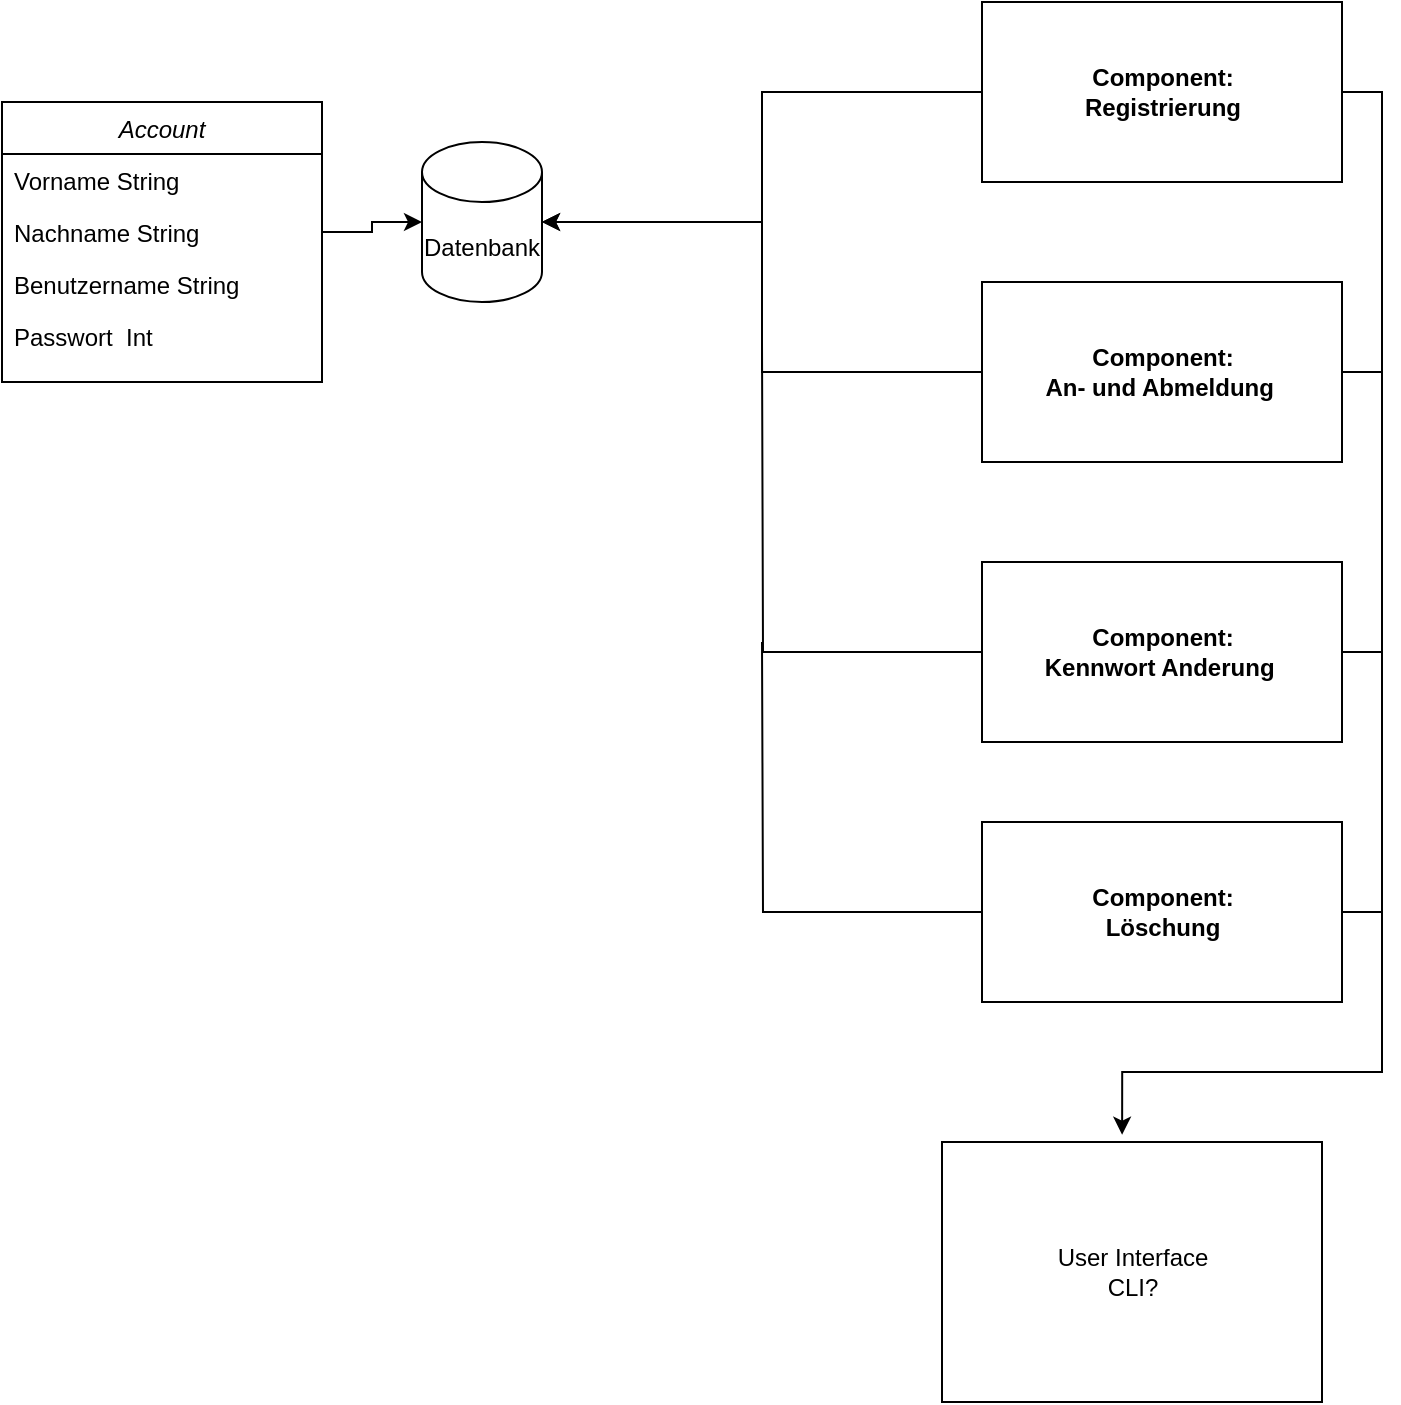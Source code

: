 <mxfile version="20.5.3" type="github">
  <diagram id="C5RBs43oDa-KdzZeNtuy" name="Page-1">
    <mxGraphModel dx="1185" dy="662" grid="1" gridSize="10" guides="1" tooltips="1" connect="1" arrows="1" fold="1" page="1" pageScale="1" pageWidth="827" pageHeight="1169" math="0" shadow="0">
      <root>
        <mxCell id="WIyWlLk6GJQsqaUBKTNV-0" />
        <mxCell id="WIyWlLk6GJQsqaUBKTNV-1" parent="WIyWlLk6GJQsqaUBKTNV-0" />
        <mxCell id="1GGLRnujRTOvus4_LWlW-0" value="Account" style="swimlane;fontStyle=2;align=center;verticalAlign=top;childLayout=stackLayout;horizontal=1;startSize=26;horizontalStack=0;resizeParent=1;resizeLast=0;collapsible=1;marginBottom=0;rounded=0;shadow=0;strokeWidth=1;" vertex="1" parent="WIyWlLk6GJQsqaUBKTNV-1">
          <mxGeometry x="20" y="100" width="160" height="140" as="geometry">
            <mxRectangle x="230" y="140" width="160" height="26" as="alternateBounds" />
          </mxGeometry>
        </mxCell>
        <mxCell id="1GGLRnujRTOvus4_LWlW-1" value="Vorname String" style="text;align=left;verticalAlign=top;spacingLeft=4;spacingRight=4;overflow=hidden;rotatable=0;points=[[0,0.5],[1,0.5]];portConstraint=eastwest;" vertex="1" parent="1GGLRnujRTOvus4_LWlW-0">
          <mxGeometry y="26" width="160" height="26" as="geometry" />
        </mxCell>
        <mxCell id="1GGLRnujRTOvus4_LWlW-2" value="Nachname String&#xa;" style="text;align=left;verticalAlign=top;spacingLeft=4;spacingRight=4;overflow=hidden;rotatable=0;points=[[0,0.5],[1,0.5]];portConstraint=eastwest;rounded=0;shadow=0;html=0;" vertex="1" parent="1GGLRnujRTOvus4_LWlW-0">
          <mxGeometry y="52" width="160" height="26" as="geometry" />
        </mxCell>
        <mxCell id="1GGLRnujRTOvus4_LWlW-3" value="Benutzername String" style="text;align=left;verticalAlign=top;spacingLeft=4;spacingRight=4;overflow=hidden;rotatable=0;points=[[0,0.5],[1,0.5]];portConstraint=eastwest;rounded=0;shadow=0;html=0;" vertex="1" parent="1GGLRnujRTOvus4_LWlW-0">
          <mxGeometry y="78" width="160" height="26" as="geometry" />
        </mxCell>
        <mxCell id="1GGLRnujRTOvus4_LWlW-12" value="Passwort  Int" style="text;align=left;verticalAlign=top;spacingLeft=4;spacingRight=4;overflow=hidden;rotatable=0;points=[[0,0.5],[1,0.5]];portConstraint=eastwest;rounded=0;shadow=0;html=0;" vertex="1" parent="1GGLRnujRTOvus4_LWlW-0">
          <mxGeometry y="104" width="160" height="26" as="geometry" />
        </mxCell>
        <mxCell id="1GGLRnujRTOvus4_LWlW-19" style="edgeStyle=orthogonalEdgeStyle;rounded=0;orthogonalLoop=1;jettySize=auto;html=1;entryX=1;entryY=0.5;entryDx=0;entryDy=0;entryPerimeter=0;" edge="1" parent="WIyWlLk6GJQsqaUBKTNV-1" source="1GGLRnujRTOvus4_LWlW-15" target="1GGLRnujRTOvus4_LWlW-17">
          <mxGeometry relative="1" as="geometry" />
        </mxCell>
        <mxCell id="1GGLRnujRTOvus4_LWlW-26" style="edgeStyle=orthogonalEdgeStyle;rounded=0;orthogonalLoop=1;jettySize=auto;html=1;exitX=1;exitY=0.5;exitDx=0;exitDy=0;endArrow=none;endFill=0;entryX=1;entryY=0.5;entryDx=0;entryDy=0;" edge="1" parent="WIyWlLk6GJQsqaUBKTNV-1" source="1GGLRnujRTOvus4_LWlW-15" target="1GGLRnujRTOvus4_LWlW-22">
          <mxGeometry relative="1" as="geometry">
            <mxPoint x="730" y="510" as="targetPoint" />
          </mxGeometry>
        </mxCell>
        <mxCell id="1GGLRnujRTOvus4_LWlW-15" value="&lt;b&gt;Component:&lt;br&gt;Registrierung&lt;br&gt;&lt;/b&gt;" style="html=1;dropTarget=0;" vertex="1" parent="WIyWlLk6GJQsqaUBKTNV-1">
          <mxGeometry x="510" y="50" width="180" height="90" as="geometry" />
        </mxCell>
        <mxCell id="1GGLRnujRTOvus4_LWlW-17" value="Datenbank" style="shape=cylinder3;whiteSpace=wrap;html=1;boundedLbl=1;backgroundOutline=1;size=15;" vertex="1" parent="WIyWlLk6GJQsqaUBKTNV-1">
          <mxGeometry x="230" y="120" width="60" height="80" as="geometry" />
        </mxCell>
        <mxCell id="1GGLRnujRTOvus4_LWlW-18" style="edgeStyle=orthogonalEdgeStyle;rounded=0;orthogonalLoop=1;jettySize=auto;html=1;exitX=1;exitY=0.5;exitDx=0;exitDy=0;entryX=0;entryY=0.5;entryDx=0;entryDy=0;entryPerimeter=0;" edge="1" parent="WIyWlLk6GJQsqaUBKTNV-1" source="1GGLRnujRTOvus4_LWlW-2" target="1GGLRnujRTOvus4_LWlW-17">
          <mxGeometry relative="1" as="geometry" />
        </mxCell>
        <mxCell id="1GGLRnujRTOvus4_LWlW-23" style="edgeStyle=orthogonalEdgeStyle;rounded=0;orthogonalLoop=1;jettySize=auto;html=1;entryX=1;entryY=0.5;entryDx=0;entryDy=0;entryPerimeter=0;" edge="1" parent="WIyWlLk6GJQsqaUBKTNV-1" source="1GGLRnujRTOvus4_LWlW-20" target="1GGLRnujRTOvus4_LWlW-17">
          <mxGeometry relative="1" as="geometry" />
        </mxCell>
        <mxCell id="1GGLRnujRTOvus4_LWlW-27" style="edgeStyle=orthogonalEdgeStyle;rounded=0;orthogonalLoop=1;jettySize=auto;html=1;exitX=1;exitY=0.5;exitDx=0;exitDy=0;endArrow=none;endFill=0;" edge="1" parent="WIyWlLk6GJQsqaUBKTNV-1" source="1GGLRnujRTOvus4_LWlW-20">
          <mxGeometry relative="1" as="geometry">
            <mxPoint x="710" y="234.667" as="targetPoint" />
          </mxGeometry>
        </mxCell>
        <mxCell id="1GGLRnujRTOvus4_LWlW-20" value="&lt;b&gt;Component:&lt;br&gt;An- und Abmeldung&amp;nbsp;&lt;br&gt;&lt;/b&gt;" style="html=1;dropTarget=0;" vertex="1" parent="WIyWlLk6GJQsqaUBKTNV-1">
          <mxGeometry x="510" y="190" width="180" height="90" as="geometry" />
        </mxCell>
        <mxCell id="1GGLRnujRTOvus4_LWlW-24" style="edgeStyle=orthogonalEdgeStyle;rounded=0;orthogonalLoop=1;jettySize=auto;html=1;exitX=0;exitY=0.5;exitDx=0;exitDy=0;endArrow=none;endFill=0;" edge="1" parent="WIyWlLk6GJQsqaUBKTNV-1" source="1GGLRnujRTOvus4_LWlW-21">
          <mxGeometry relative="1" as="geometry">
            <mxPoint x="400" y="220" as="targetPoint" />
          </mxGeometry>
        </mxCell>
        <mxCell id="1GGLRnujRTOvus4_LWlW-28" style="edgeStyle=orthogonalEdgeStyle;rounded=0;orthogonalLoop=1;jettySize=auto;html=1;exitX=1;exitY=0.5;exitDx=0;exitDy=0;endArrow=none;endFill=0;" edge="1" parent="WIyWlLk6GJQsqaUBKTNV-1" source="1GGLRnujRTOvus4_LWlW-21">
          <mxGeometry relative="1" as="geometry">
            <mxPoint x="710" y="374.667" as="targetPoint" />
          </mxGeometry>
        </mxCell>
        <mxCell id="1GGLRnujRTOvus4_LWlW-21" value="&lt;b&gt;Component:&lt;br&gt;Kennwort Anderung&amp;nbsp;&lt;br&gt;&lt;/b&gt;" style="html=1;dropTarget=0;" vertex="1" parent="WIyWlLk6GJQsqaUBKTNV-1">
          <mxGeometry x="510" y="330" width="180" height="90" as="geometry" />
        </mxCell>
        <mxCell id="1GGLRnujRTOvus4_LWlW-25" style="edgeStyle=orthogonalEdgeStyle;rounded=0;orthogonalLoop=1;jettySize=auto;html=1;endArrow=none;endFill=0;" edge="1" parent="WIyWlLk6GJQsqaUBKTNV-1" source="1GGLRnujRTOvus4_LWlW-22">
          <mxGeometry relative="1" as="geometry">
            <mxPoint x="400" y="370" as="targetPoint" />
          </mxGeometry>
        </mxCell>
        <mxCell id="1GGLRnujRTOvus4_LWlW-32" style="edgeStyle=orthogonalEdgeStyle;rounded=0;orthogonalLoop=1;jettySize=auto;html=1;exitX=1;exitY=0.5;exitDx=0;exitDy=0;entryX=0.474;entryY=-0.028;entryDx=0;entryDy=0;entryPerimeter=0;endArrow=classic;endFill=1;" edge="1" parent="WIyWlLk6GJQsqaUBKTNV-1" source="1GGLRnujRTOvus4_LWlW-22" target="1GGLRnujRTOvus4_LWlW-31">
          <mxGeometry relative="1" as="geometry" />
        </mxCell>
        <mxCell id="1GGLRnujRTOvus4_LWlW-22" value="&lt;b&gt;Component:&lt;br&gt;Löschung&lt;br&gt;&lt;/b&gt;" style="html=1;dropTarget=0;" vertex="1" parent="WIyWlLk6GJQsqaUBKTNV-1">
          <mxGeometry x="510" y="460" width="180" height="90" as="geometry" />
        </mxCell>
        <mxCell id="1GGLRnujRTOvus4_LWlW-31" value="User Interface&lt;br&gt;CLI?" style="html=1;" vertex="1" parent="WIyWlLk6GJQsqaUBKTNV-1">
          <mxGeometry x="490" y="620" width="190" height="130" as="geometry" />
        </mxCell>
      </root>
    </mxGraphModel>
  </diagram>
</mxfile>

